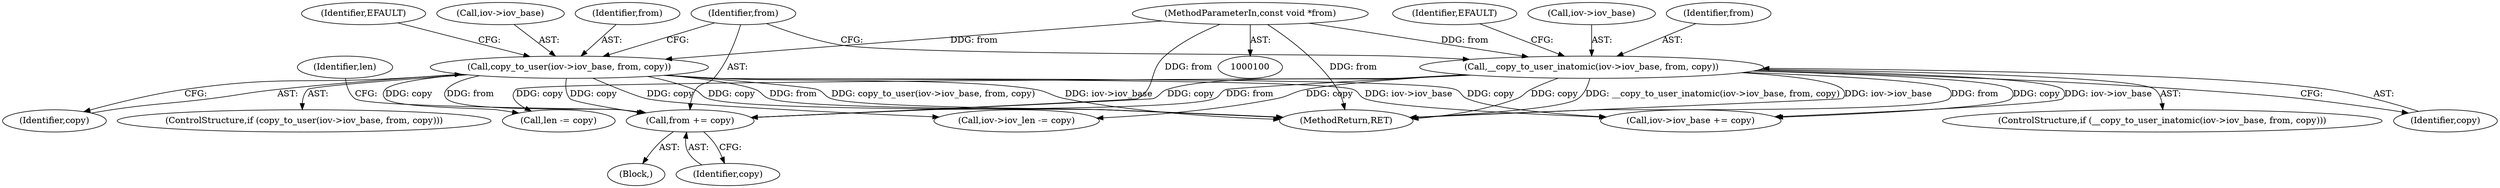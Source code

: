 digraph "1_linux_637b58c2887e5e57850865839cc75f59184b23d1_0@API" {
"1000144" [label="(Call,from += copy)"];
"1000135" [label="(Call,copy_to_user(iov->iov_base, from, copy))"];
"1000102" [label="(MethodParameterIn,const void *from)"];
"1000123" [label="(Call,__copy_to_user_inatomic(iov->iov_base, from, copy))"];
"1000122" [label="(ControlStructure,if (__copy_to_user_inatomic(iov->iov_base, from, copy)))"];
"1000150" [label="(Call,iov->iov_base += copy)"];
"1000155" [label="(Call,iov->iov_len -= copy)"];
"1000143" [label="(Identifier,EFAULT)"];
"1000162" [label="(MethodReturn,RET)"];
"1000128" [label="(Identifier,copy)"];
"1000136" [label="(Call,iov->iov_base)"];
"1000139" [label="(Identifier,from)"];
"1000140" [label="(Identifier,copy)"];
"1000144" [label="(Call,from += copy)"];
"1000131" [label="(Identifier,EFAULT)"];
"1000134" [label="(ControlStructure,if (copy_to_user(iov->iov_base, from, copy)))"];
"1000102" [label="(MethodParameterIn,const void *from)"];
"1000111" [label="(Block,)"];
"1000135" [label="(Call,copy_to_user(iov->iov_base, from, copy))"];
"1000147" [label="(Call,len -= copy)"];
"1000145" [label="(Identifier,from)"];
"1000123" [label="(Call,__copy_to_user_inatomic(iov->iov_base, from, copy))"];
"1000124" [label="(Call,iov->iov_base)"];
"1000127" [label="(Identifier,from)"];
"1000146" [label="(Identifier,copy)"];
"1000148" [label="(Identifier,len)"];
"1000144" -> "1000111"  [label="AST: "];
"1000144" -> "1000146"  [label="CFG: "];
"1000145" -> "1000144"  [label="AST: "];
"1000146" -> "1000144"  [label="AST: "];
"1000148" -> "1000144"  [label="CFG: "];
"1000135" -> "1000144"  [label="DDG: copy"];
"1000135" -> "1000144"  [label="DDG: from"];
"1000123" -> "1000144"  [label="DDG: copy"];
"1000123" -> "1000144"  [label="DDG: from"];
"1000102" -> "1000144"  [label="DDG: from"];
"1000135" -> "1000134"  [label="AST: "];
"1000135" -> "1000140"  [label="CFG: "];
"1000136" -> "1000135"  [label="AST: "];
"1000139" -> "1000135"  [label="AST: "];
"1000140" -> "1000135"  [label="AST: "];
"1000143" -> "1000135"  [label="CFG: "];
"1000145" -> "1000135"  [label="CFG: "];
"1000135" -> "1000162"  [label="DDG: copy"];
"1000135" -> "1000162"  [label="DDG: from"];
"1000135" -> "1000162"  [label="DDG: copy_to_user(iov->iov_base, from, copy)"];
"1000135" -> "1000162"  [label="DDG: iov->iov_base"];
"1000102" -> "1000135"  [label="DDG: from"];
"1000135" -> "1000147"  [label="DDG: copy"];
"1000135" -> "1000150"  [label="DDG: copy"];
"1000135" -> "1000150"  [label="DDG: iov->iov_base"];
"1000135" -> "1000155"  [label="DDG: copy"];
"1000102" -> "1000100"  [label="AST: "];
"1000102" -> "1000162"  [label="DDG: from"];
"1000102" -> "1000123"  [label="DDG: from"];
"1000123" -> "1000122"  [label="AST: "];
"1000123" -> "1000128"  [label="CFG: "];
"1000124" -> "1000123"  [label="AST: "];
"1000127" -> "1000123"  [label="AST: "];
"1000128" -> "1000123"  [label="AST: "];
"1000131" -> "1000123"  [label="CFG: "];
"1000145" -> "1000123"  [label="CFG: "];
"1000123" -> "1000162"  [label="DDG: from"];
"1000123" -> "1000162"  [label="DDG: copy"];
"1000123" -> "1000162"  [label="DDG: __copy_to_user_inatomic(iov->iov_base, from, copy)"];
"1000123" -> "1000162"  [label="DDG: iov->iov_base"];
"1000123" -> "1000147"  [label="DDG: copy"];
"1000123" -> "1000150"  [label="DDG: copy"];
"1000123" -> "1000150"  [label="DDG: iov->iov_base"];
"1000123" -> "1000155"  [label="DDG: copy"];
}
